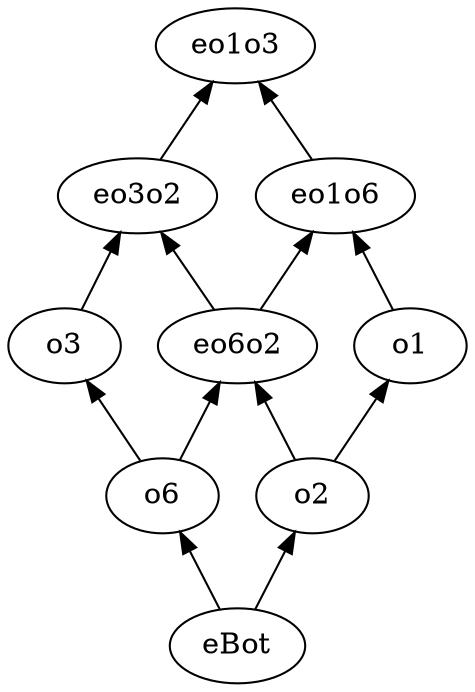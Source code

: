 strict digraph divisors_s_d_s {
	rankdir=BT
	eo1o3
	eo3o2
	eo6o2
	eo1o6
	o6
	o3
	o1
	o2
	eBot
	eo3o2 -> eo1o3
	eo1o6 -> eo1o3
	eo6o2 -> eo3o2
	o3 -> eo3o2
	o6 -> eo6o2
	o2 -> eo6o2
	o1 -> eo1o6
	eo6o2 -> eo1o6
	eBot -> o6
	o6 -> o3
	o2 -> o1
	eBot -> o2
}
